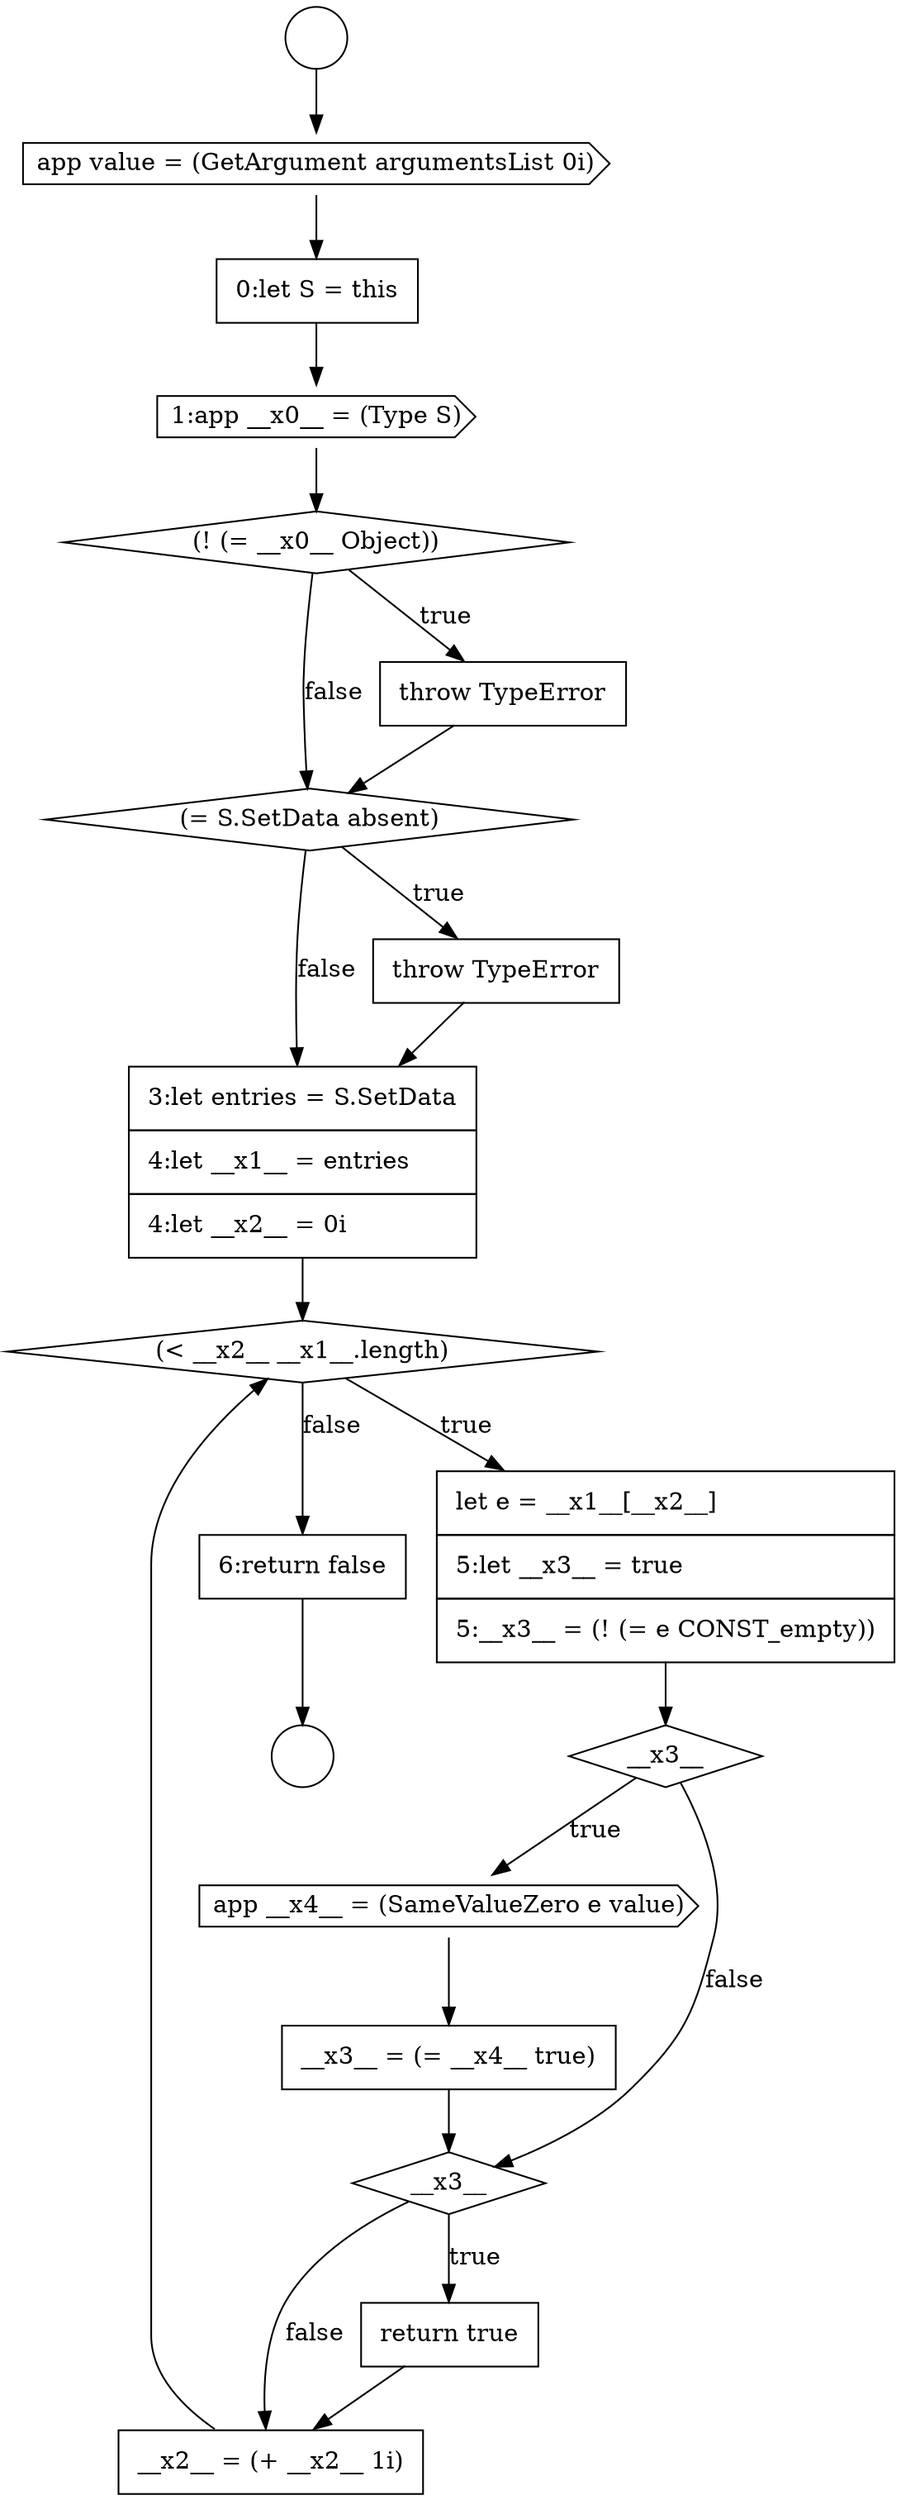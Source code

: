 digraph {
  node16013 [shape=cds, label=<<font color="black">1:app __x0__ = (Type S)</font>> color="black" fillcolor="white" style=filled]
  node16027 [shape=none, margin=0, label=<<font color="black">
    <table border="0" cellborder="1" cellspacing="0" cellpadding="10">
      <tr><td align="left">6:return false</td></tr>
    </table>
  </font>> color="black" fillcolor="white" style=filled]
  node16022 [shape=cds, label=<<font color="black">app __x4__ = (SameValueZero e value)</font>> color="black" fillcolor="white" style=filled]
  node16018 [shape=none, margin=0, label=<<font color="black">
    <table border="0" cellborder="1" cellspacing="0" cellpadding="10">
      <tr><td align="left">3:let entries = S.SetData</td></tr>
      <tr><td align="left">4:let __x1__ = entries</td></tr>
      <tr><td align="left">4:let __x2__ = 0i</td></tr>
    </table>
  </font>> color="black" fillcolor="white" style=filled]
  node16023 [shape=none, margin=0, label=<<font color="black">
    <table border="0" cellborder="1" cellspacing="0" cellpadding="10">
      <tr><td align="left">__x3__ = (= __x4__ true)</td></tr>
    </table>
  </font>> color="black" fillcolor="white" style=filled]
  node16012 [shape=none, margin=0, label=<<font color="black">
    <table border="0" cellborder="1" cellspacing="0" cellpadding="10">
      <tr><td align="left">0:let S = this</td></tr>
    </table>
  </font>> color="black" fillcolor="white" style=filled]
  node16024 [shape=diamond, label=<<font color="black">__x3__</font>> color="black" fillcolor="white" style=filled]
  node16014 [shape=diamond, label=<<font color="black">(! (= __x0__ Object))</font>> color="black" fillcolor="white" style=filled]
  node16009 [shape=circle label=" " color="black" fillcolor="white" style=filled]
  node16021 [shape=diamond, label=<<font color="black">__x3__</font>> color="black" fillcolor="white" style=filled]
  node16017 [shape=none, margin=0, label=<<font color="black">
    <table border="0" cellborder="1" cellspacing="0" cellpadding="10">
      <tr><td align="left">throw TypeError</td></tr>
    </table>
  </font>> color="black" fillcolor="white" style=filled]
  node16011 [shape=cds, label=<<font color="black">app value = (GetArgument argumentsList 0i)</font>> color="black" fillcolor="white" style=filled]
  node16016 [shape=diamond, label=<<font color="black">(= S.SetData absent)</font>> color="black" fillcolor="white" style=filled]
  node16026 [shape=none, margin=0, label=<<font color="black">
    <table border="0" cellborder="1" cellspacing="0" cellpadding="10">
      <tr><td align="left">__x2__ = (+ __x2__ 1i)</td></tr>
    </table>
  </font>> color="black" fillcolor="white" style=filled]
  node16019 [shape=diamond, label=<<font color="black">(&lt; __x2__ __x1__.length)</font>> color="black" fillcolor="white" style=filled]
  node16010 [shape=circle label=" " color="black" fillcolor="white" style=filled]
  node16025 [shape=none, margin=0, label=<<font color="black">
    <table border="0" cellborder="1" cellspacing="0" cellpadding="10">
      <tr><td align="left">return true</td></tr>
    </table>
  </font>> color="black" fillcolor="white" style=filled]
  node16015 [shape=none, margin=0, label=<<font color="black">
    <table border="0" cellborder="1" cellspacing="0" cellpadding="10">
      <tr><td align="left">throw TypeError</td></tr>
    </table>
  </font>> color="black" fillcolor="white" style=filled]
  node16020 [shape=none, margin=0, label=<<font color="black">
    <table border="0" cellborder="1" cellspacing="0" cellpadding="10">
      <tr><td align="left">let e = __x1__[__x2__]</td></tr>
      <tr><td align="left">5:let __x3__ = true</td></tr>
      <tr><td align="left">5:__x3__ = (! (= e CONST_empty))</td></tr>
    </table>
  </font>> color="black" fillcolor="white" style=filled]
  node16014 -> node16015 [label=<<font color="black">true</font>> color="black"]
  node16014 -> node16016 [label=<<font color="black">false</font>> color="black"]
  node16023 -> node16024 [ color="black"]
  node16027 -> node16010 [ color="black"]
  node16019 -> node16020 [label=<<font color="black">true</font>> color="black"]
  node16019 -> node16027 [label=<<font color="black">false</font>> color="black"]
  node16011 -> node16012 [ color="black"]
  node16024 -> node16025 [label=<<font color="black">true</font>> color="black"]
  node16024 -> node16026 [label=<<font color="black">false</font>> color="black"]
  node16022 -> node16023 [ color="black"]
  node16013 -> node16014 [ color="black"]
  node16016 -> node16017 [label=<<font color="black">true</font>> color="black"]
  node16016 -> node16018 [label=<<font color="black">false</font>> color="black"]
  node16025 -> node16026 [ color="black"]
  node16009 -> node16011 [ color="black"]
  node16021 -> node16022 [label=<<font color="black">true</font>> color="black"]
  node16021 -> node16024 [label=<<font color="black">false</font>> color="black"]
  node16026 -> node16019 [ color="black"]
  node16012 -> node16013 [ color="black"]
  node16015 -> node16016 [ color="black"]
  node16020 -> node16021 [ color="black"]
  node16018 -> node16019 [ color="black"]
  node16017 -> node16018 [ color="black"]
}
